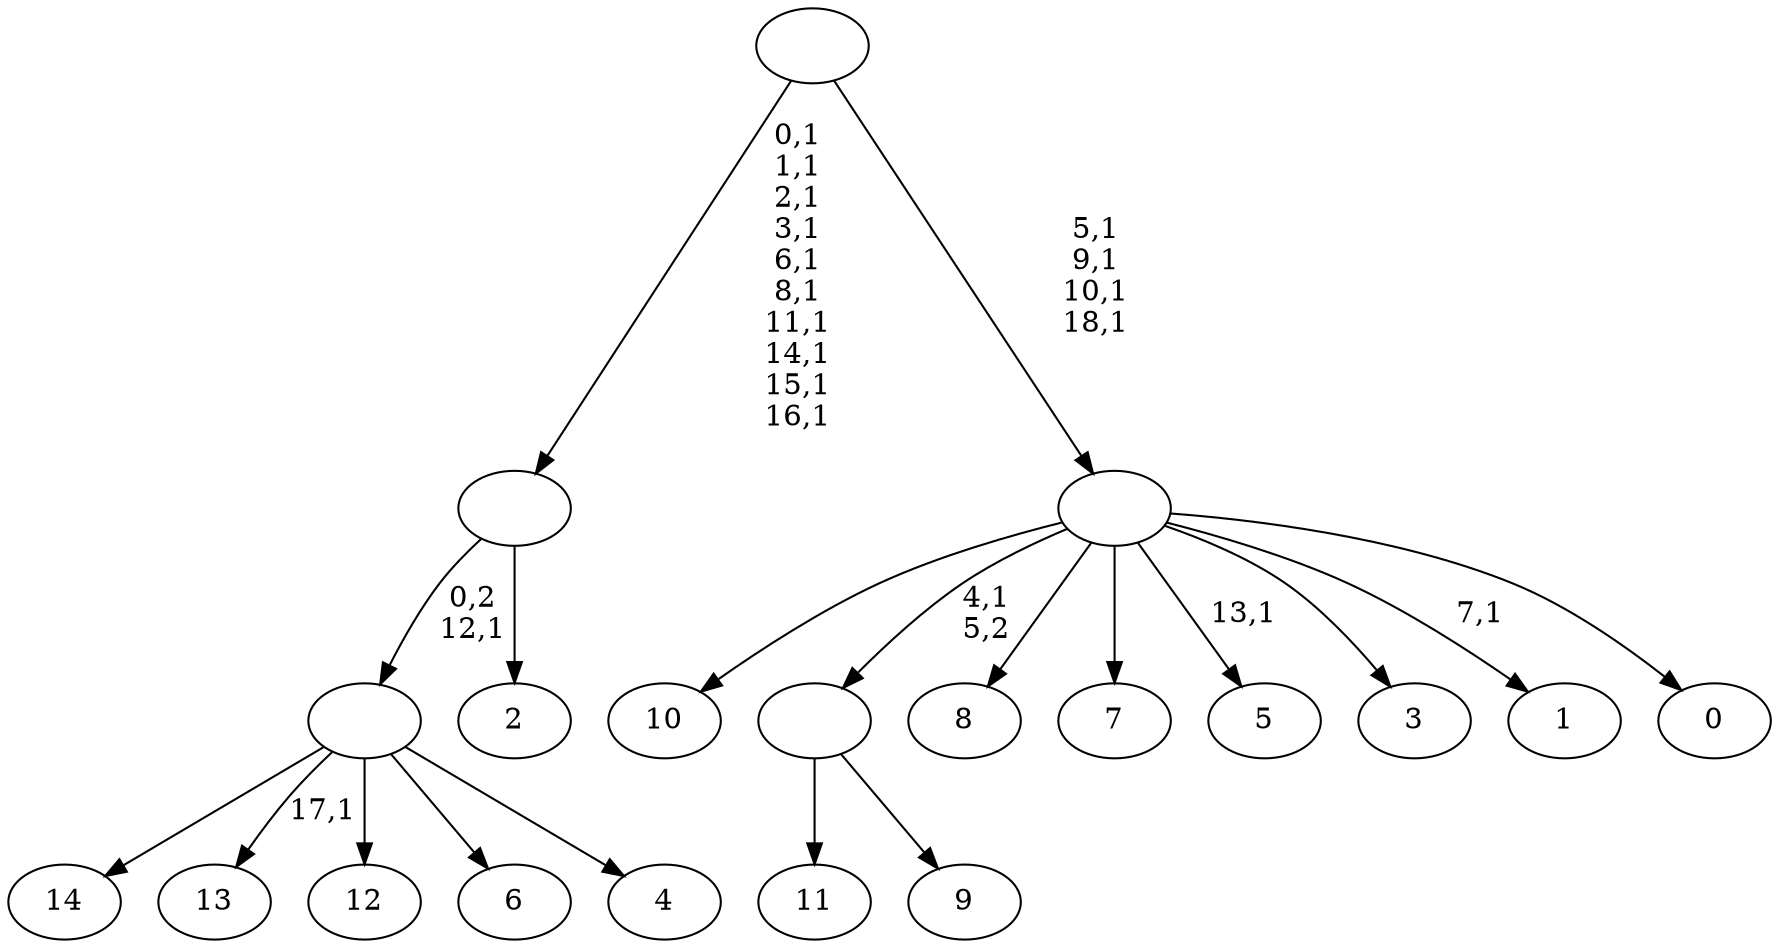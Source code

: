 digraph T {
	34 [label="14"]
	33 [label="13"]
	31 [label="12"]
	30 [label="11"]
	29 [label="10"]
	28 [label="9"]
	27 [label=""]
	26 [label="8"]
	25 [label="7"]
	24 [label="6"]
	23 [label="5"]
	21 [label="4"]
	20 [label=""]
	19 [label="3"]
	18 [label="2"]
	17 [label=""]
	7 [label="1"]
	5 [label="0"]
	4 [label=""]
	0 [label=""]
	27 -> 30 [label=""]
	27 -> 28 [label=""]
	20 -> 33 [label="17,1"]
	20 -> 34 [label=""]
	20 -> 31 [label=""]
	20 -> 24 [label=""]
	20 -> 21 [label=""]
	17 -> 20 [label="0,2\n12,1"]
	17 -> 18 [label=""]
	4 -> 7 [label="7,1"]
	4 -> 23 [label="13,1"]
	4 -> 29 [label=""]
	4 -> 27 [label="4,1\n5,2"]
	4 -> 26 [label=""]
	4 -> 25 [label=""]
	4 -> 19 [label=""]
	4 -> 5 [label=""]
	0 -> 4 [label="5,1\n9,1\n10,1\n18,1"]
	0 -> 17 [label="0,1\n1,1\n2,1\n3,1\n6,1\n8,1\n11,1\n14,1\n15,1\n16,1"]
}
